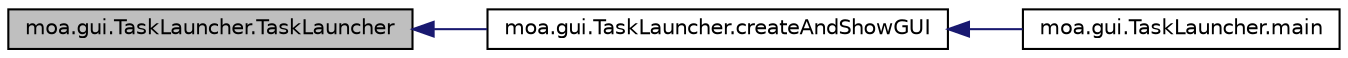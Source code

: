 digraph G
{
  edge [fontname="Helvetica",fontsize="10",labelfontname="Helvetica",labelfontsize="10"];
  node [fontname="Helvetica",fontsize="10",shape=record];
  rankdir=LR;
  Node1 [label="moa.gui.TaskLauncher.TaskLauncher",height=0.2,width=0.4,color="black", fillcolor="grey75", style="filled" fontcolor="black"];
  Node1 -> Node2 [dir=back,color="midnightblue",fontsize="10",style="solid",fontname="Helvetica"];
  Node2 [label="moa.gui.TaskLauncher.createAndShowGUI",height=0.2,width=0.4,color="black", fillcolor="white", style="filled",URL="$classmoa_1_1gui_1_1TaskLauncher.html#a7d7efcee15eba96ec33bc6519a191daf"];
  Node2 -> Node3 [dir=back,color="midnightblue",fontsize="10",style="solid",fontname="Helvetica"];
  Node3 [label="moa.gui.TaskLauncher.main",height=0.2,width=0.4,color="black", fillcolor="white", style="filled",URL="$classmoa_1_1gui_1_1TaskLauncher.html#a30d41291417ea067036ec31432cc8b56"];
}
